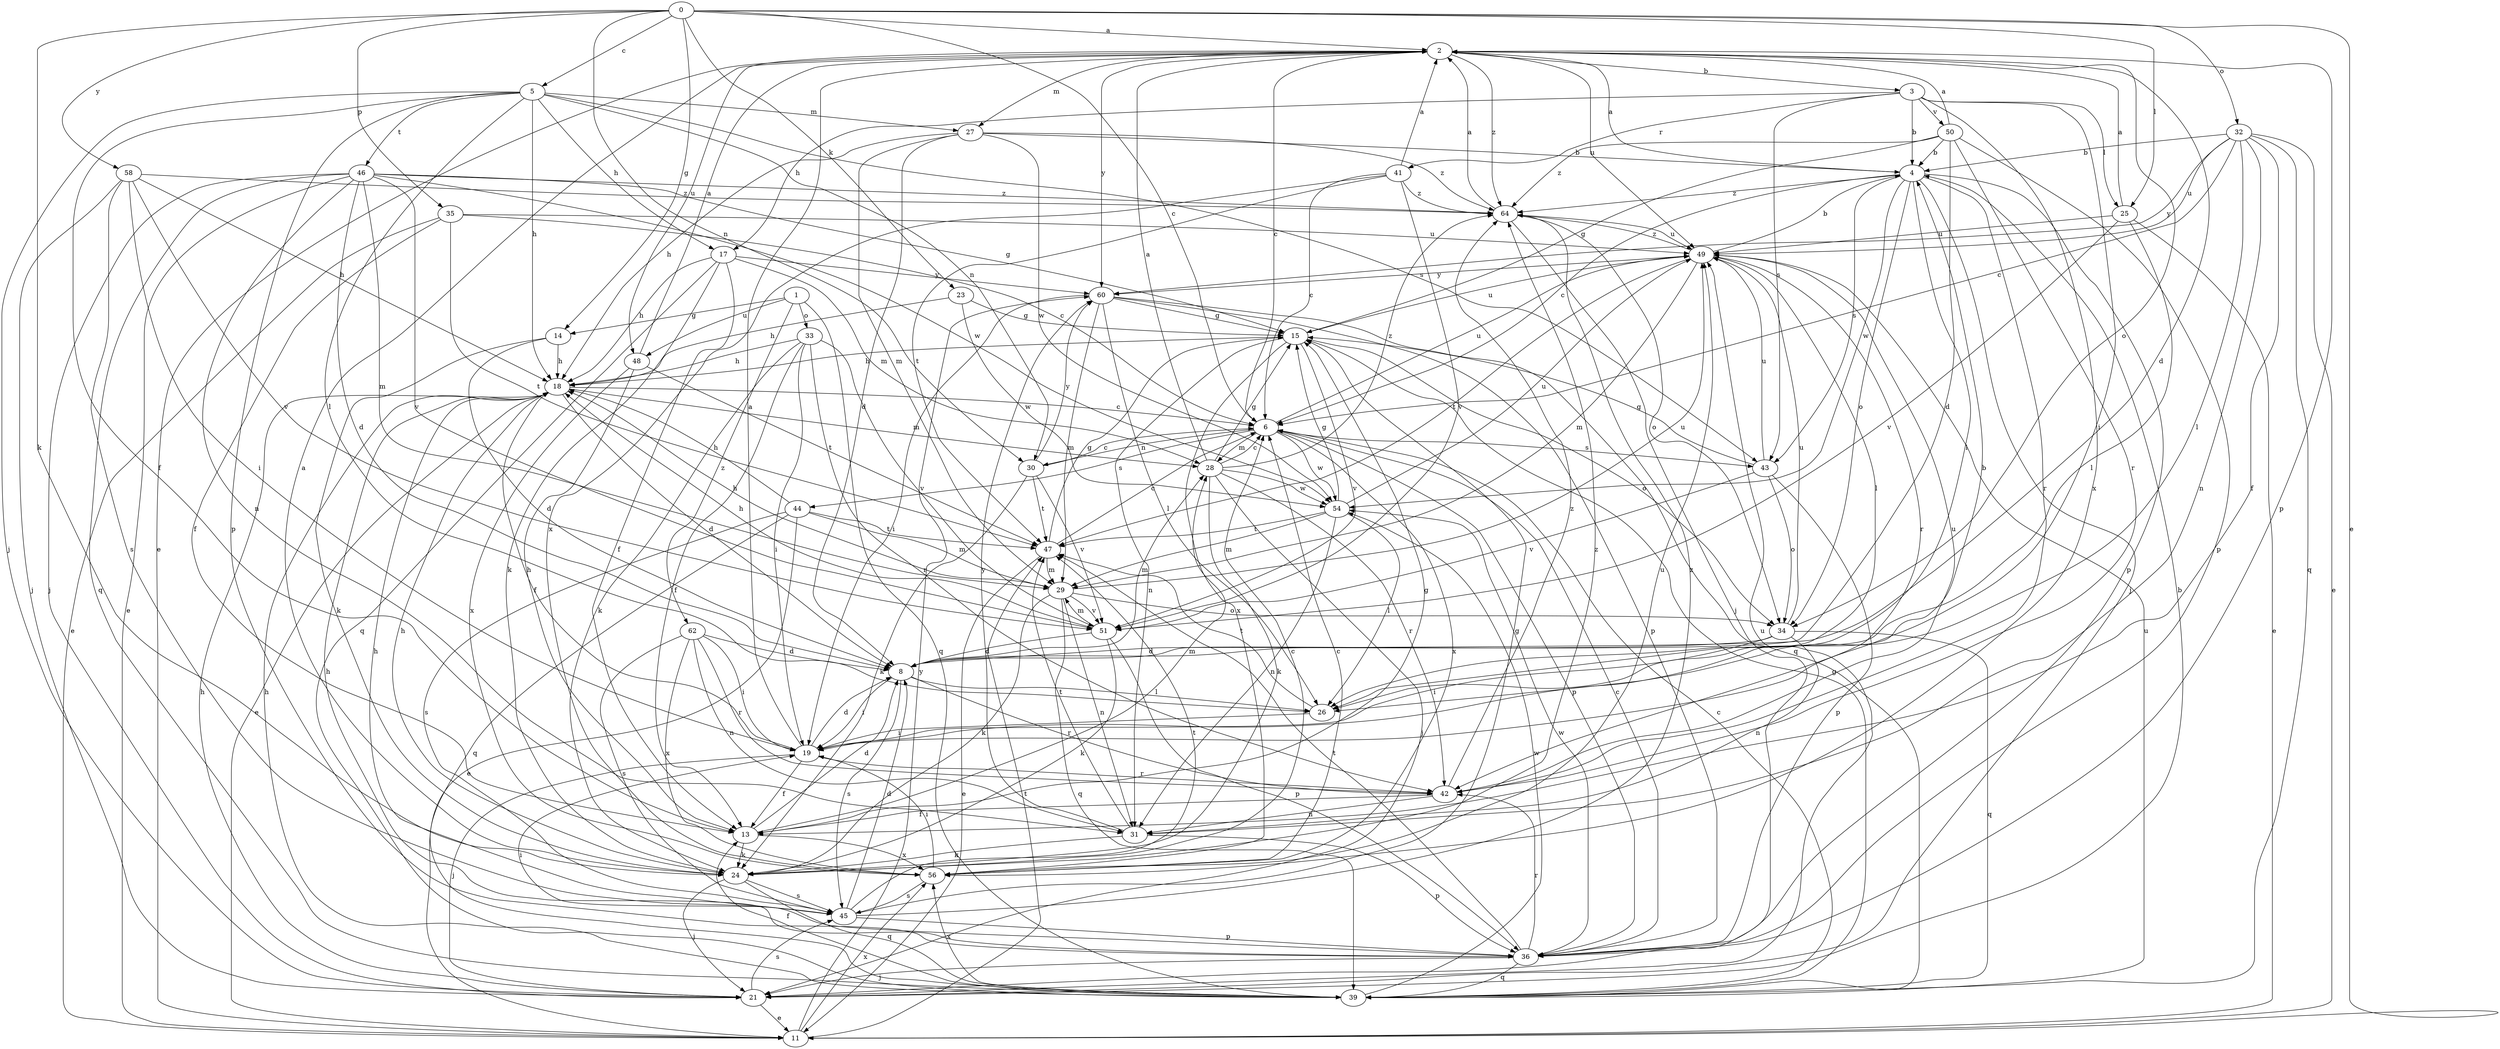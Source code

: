 strict digraph  {
0;
1;
2;
3;
4;
5;
6;
8;
11;
13;
14;
15;
17;
18;
19;
21;
23;
24;
25;
26;
27;
28;
29;
30;
31;
32;
33;
34;
35;
36;
39;
41;
42;
43;
44;
45;
46;
47;
48;
49;
50;
51;
54;
56;
58;
60;
62;
64;
0 -> 2  [label=a];
0 -> 5  [label=c];
0 -> 6  [label=c];
0 -> 11  [label=e];
0 -> 14  [label=g];
0 -> 23  [label=k];
0 -> 24  [label=k];
0 -> 25  [label=l];
0 -> 30  [label=n];
0 -> 32  [label=o];
0 -> 35  [label=p];
0 -> 58  [label=y];
1 -> 14  [label=g];
1 -> 33  [label=o];
1 -> 39  [label=q];
1 -> 48  [label=u];
1 -> 62  [label=z];
2 -> 3  [label=b];
2 -> 6  [label=c];
2 -> 8  [label=d];
2 -> 11  [label=e];
2 -> 27  [label=m];
2 -> 34  [label=o];
2 -> 36  [label=p];
2 -> 48  [label=u];
2 -> 49  [label=u];
2 -> 60  [label=y];
2 -> 64  [label=z];
3 -> 4  [label=b];
3 -> 17  [label=h];
3 -> 19  [label=i];
3 -> 25  [label=l];
3 -> 41  [label=r];
3 -> 43  [label=s];
3 -> 50  [label=v];
3 -> 56  [label=x];
4 -> 2  [label=a];
4 -> 6  [label=c];
4 -> 21  [label=j];
4 -> 26  [label=l];
4 -> 34  [label=o];
4 -> 36  [label=p];
4 -> 42  [label=r];
4 -> 43  [label=s];
4 -> 54  [label=w];
4 -> 64  [label=z];
5 -> 13  [label=f];
5 -> 17  [label=h];
5 -> 18  [label=h];
5 -> 21  [label=j];
5 -> 26  [label=l];
5 -> 27  [label=m];
5 -> 30  [label=n];
5 -> 36  [label=p];
5 -> 43  [label=s];
5 -> 46  [label=t];
6 -> 28  [label=m];
6 -> 30  [label=n];
6 -> 36  [label=p];
6 -> 43  [label=s];
6 -> 44  [label=s];
6 -> 49  [label=u];
6 -> 54  [label=w];
6 -> 56  [label=x];
8 -> 19  [label=i];
8 -> 26  [label=l];
8 -> 28  [label=m];
8 -> 42  [label=r];
8 -> 45  [label=s];
11 -> 47  [label=t];
11 -> 56  [label=x];
11 -> 60  [label=y];
13 -> 8  [label=d];
13 -> 15  [label=g];
13 -> 24  [label=k];
13 -> 28  [label=m];
13 -> 56  [label=x];
14 -> 8  [label=d];
14 -> 18  [label=h];
14 -> 24  [label=k];
15 -> 18  [label=h];
15 -> 31  [label=n];
15 -> 34  [label=o];
15 -> 49  [label=u];
15 -> 51  [label=v];
15 -> 56  [label=x];
17 -> 13  [label=f];
17 -> 18  [label=h];
17 -> 24  [label=k];
17 -> 28  [label=m];
17 -> 39  [label=q];
17 -> 60  [label=y];
18 -> 6  [label=c];
18 -> 8  [label=d];
18 -> 11  [label=e];
18 -> 28  [label=m];
19 -> 2  [label=a];
19 -> 4  [label=b];
19 -> 8  [label=d];
19 -> 13  [label=f];
19 -> 18  [label=h];
19 -> 21  [label=j];
19 -> 42  [label=r];
21 -> 4  [label=b];
21 -> 11  [label=e];
21 -> 18  [label=h];
21 -> 45  [label=s];
21 -> 49  [label=u];
23 -> 15  [label=g];
23 -> 18  [label=h];
23 -> 54  [label=w];
24 -> 2  [label=a];
24 -> 6  [label=c];
24 -> 18  [label=h];
24 -> 21  [label=j];
24 -> 39  [label=q];
24 -> 45  [label=s];
24 -> 64  [label=z];
25 -> 2  [label=a];
25 -> 11  [label=e];
25 -> 26  [label=l];
25 -> 49  [label=u];
25 -> 51  [label=v];
26 -> 19  [label=i];
26 -> 47  [label=t];
27 -> 4  [label=b];
27 -> 8  [label=d];
27 -> 18  [label=h];
27 -> 29  [label=m];
27 -> 54  [label=w];
27 -> 64  [label=z];
28 -> 2  [label=a];
28 -> 6  [label=c];
28 -> 15  [label=g];
28 -> 21  [label=j];
28 -> 24  [label=k];
28 -> 42  [label=r];
28 -> 54  [label=w];
28 -> 64  [label=z];
29 -> 18  [label=h];
29 -> 24  [label=k];
29 -> 31  [label=n];
29 -> 34  [label=o];
29 -> 39  [label=q];
29 -> 49  [label=u];
29 -> 51  [label=v];
30 -> 6  [label=c];
30 -> 24  [label=k];
30 -> 47  [label=t];
30 -> 51  [label=v];
30 -> 60  [label=y];
31 -> 24  [label=k];
31 -> 36  [label=p];
31 -> 47  [label=t];
31 -> 60  [label=y];
32 -> 4  [label=b];
32 -> 6  [label=c];
32 -> 11  [label=e];
32 -> 13  [label=f];
32 -> 26  [label=l];
32 -> 31  [label=n];
32 -> 39  [label=q];
32 -> 49  [label=u];
32 -> 60  [label=y];
33 -> 13  [label=f];
33 -> 18  [label=h];
33 -> 19  [label=i];
33 -> 24  [label=k];
33 -> 42  [label=r];
33 -> 51  [label=v];
34 -> 8  [label=d];
34 -> 19  [label=i];
34 -> 31  [label=n];
34 -> 39  [label=q];
34 -> 49  [label=u];
35 -> 6  [label=c];
35 -> 11  [label=e];
35 -> 13  [label=f];
35 -> 47  [label=t];
35 -> 49  [label=u];
36 -> 6  [label=c];
36 -> 18  [label=h];
36 -> 19  [label=i];
36 -> 21  [label=j];
36 -> 39  [label=q];
36 -> 42  [label=r];
36 -> 47  [label=t];
36 -> 54  [label=w];
39 -> 6  [label=c];
39 -> 13  [label=f];
39 -> 15  [label=g];
39 -> 18  [label=h];
39 -> 49  [label=u];
39 -> 54  [label=w];
39 -> 56  [label=x];
41 -> 2  [label=a];
41 -> 6  [label=c];
41 -> 47  [label=t];
41 -> 51  [label=v];
41 -> 56  [label=x];
41 -> 64  [label=z];
42 -> 13  [label=f];
42 -> 31  [label=n];
42 -> 49  [label=u];
42 -> 64  [label=z];
43 -> 15  [label=g];
43 -> 34  [label=o];
43 -> 36  [label=p];
43 -> 49  [label=u];
43 -> 51  [label=v];
44 -> 11  [label=e];
44 -> 18  [label=h];
44 -> 29  [label=m];
44 -> 39  [label=q];
44 -> 45  [label=s];
44 -> 47  [label=t];
45 -> 8  [label=d];
45 -> 15  [label=g];
45 -> 18  [label=h];
45 -> 36  [label=p];
45 -> 47  [label=t];
45 -> 64  [label=z];
46 -> 8  [label=d];
46 -> 11  [label=e];
46 -> 15  [label=g];
46 -> 21  [label=j];
46 -> 29  [label=m];
46 -> 31  [label=n];
46 -> 39  [label=q];
46 -> 51  [label=v];
46 -> 54  [label=w];
46 -> 64  [label=z];
47 -> 6  [label=c];
47 -> 11  [label=e];
47 -> 15  [label=g];
47 -> 29  [label=m];
48 -> 2  [label=a];
48 -> 13  [label=f];
48 -> 47  [label=t];
48 -> 56  [label=x];
49 -> 4  [label=b];
49 -> 26  [label=l];
49 -> 29  [label=m];
49 -> 42  [label=r];
49 -> 47  [label=t];
49 -> 60  [label=y];
49 -> 64  [label=z];
50 -> 2  [label=a];
50 -> 4  [label=b];
50 -> 8  [label=d];
50 -> 15  [label=g];
50 -> 36  [label=p];
50 -> 42  [label=r];
50 -> 64  [label=z];
51 -> 8  [label=d];
51 -> 18  [label=h];
51 -> 24  [label=k];
51 -> 29  [label=m];
51 -> 36  [label=p];
54 -> 15  [label=g];
54 -> 26  [label=l];
54 -> 29  [label=m];
54 -> 31  [label=n];
54 -> 47  [label=t];
54 -> 49  [label=u];
56 -> 6  [label=c];
56 -> 19  [label=i];
56 -> 45  [label=s];
56 -> 49  [label=u];
58 -> 18  [label=h];
58 -> 19  [label=i];
58 -> 21  [label=j];
58 -> 45  [label=s];
58 -> 51  [label=v];
58 -> 64  [label=z];
60 -> 15  [label=g];
60 -> 19  [label=i];
60 -> 26  [label=l];
60 -> 29  [label=m];
60 -> 36  [label=p];
60 -> 39  [label=q];
62 -> 8  [label=d];
62 -> 19  [label=i];
62 -> 31  [label=n];
62 -> 42  [label=r];
62 -> 45  [label=s];
62 -> 56  [label=x];
64 -> 2  [label=a];
64 -> 21  [label=j];
64 -> 34  [label=o];
64 -> 49  [label=u];
}
